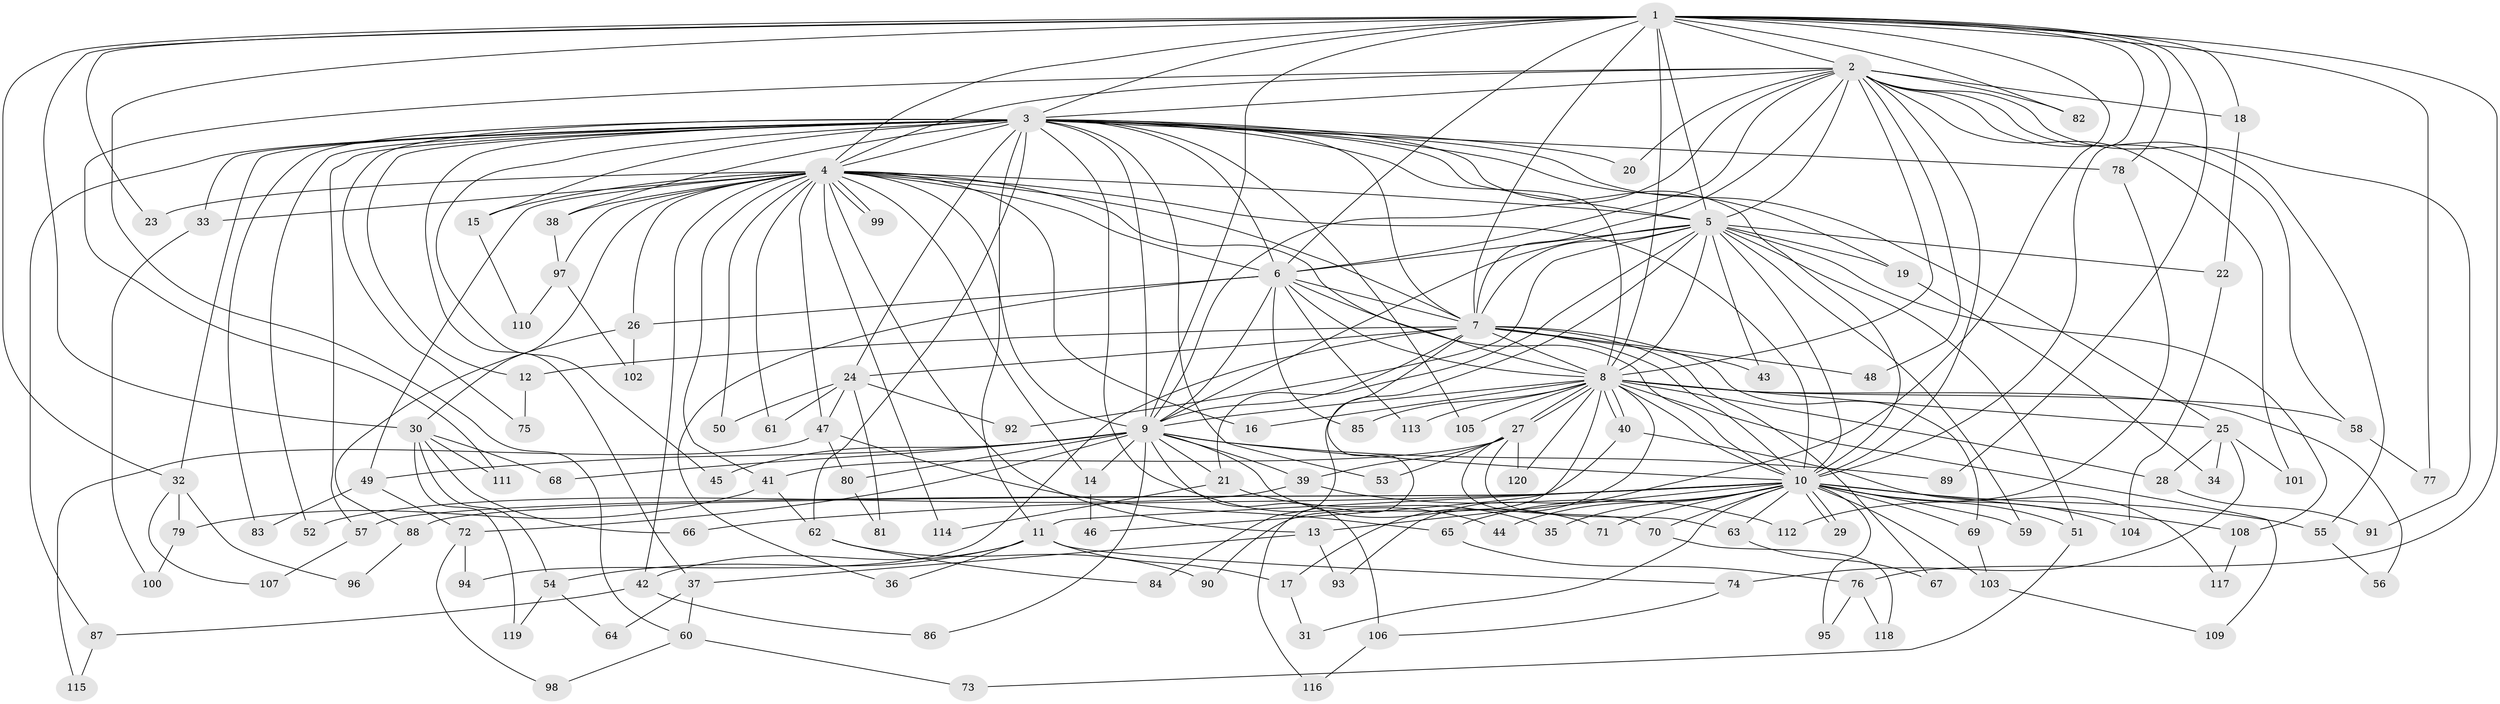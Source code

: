 // Generated by graph-tools (version 1.1) at 2025/34/03/09/25 02:34:36]
// undirected, 120 vertices, 265 edges
graph export_dot {
graph [start="1"]
  node [color=gray90,style=filled];
  1;
  2;
  3;
  4;
  5;
  6;
  7;
  8;
  9;
  10;
  11;
  12;
  13;
  14;
  15;
  16;
  17;
  18;
  19;
  20;
  21;
  22;
  23;
  24;
  25;
  26;
  27;
  28;
  29;
  30;
  31;
  32;
  33;
  34;
  35;
  36;
  37;
  38;
  39;
  40;
  41;
  42;
  43;
  44;
  45;
  46;
  47;
  48;
  49;
  50;
  51;
  52;
  53;
  54;
  55;
  56;
  57;
  58;
  59;
  60;
  61;
  62;
  63;
  64;
  65;
  66;
  67;
  68;
  69;
  70;
  71;
  72;
  73;
  74;
  75;
  76;
  77;
  78;
  79;
  80;
  81;
  82;
  83;
  84;
  85;
  86;
  87;
  88;
  89;
  90;
  91;
  92;
  93;
  94;
  95;
  96;
  97;
  98;
  99;
  100;
  101;
  102;
  103;
  104;
  105;
  106;
  107;
  108;
  109;
  110;
  111;
  112;
  113;
  114;
  115;
  116;
  117;
  118;
  119;
  120;
  1 -- 2;
  1 -- 3;
  1 -- 4;
  1 -- 5;
  1 -- 6;
  1 -- 7;
  1 -- 8;
  1 -- 9;
  1 -- 10;
  1 -- 18;
  1 -- 23;
  1 -- 30;
  1 -- 32;
  1 -- 60;
  1 -- 76;
  1 -- 77;
  1 -- 78;
  1 -- 82;
  1 -- 89;
  1 -- 93;
  2 -- 3;
  2 -- 4;
  2 -- 5;
  2 -- 6;
  2 -- 7;
  2 -- 8;
  2 -- 9;
  2 -- 10;
  2 -- 18;
  2 -- 20;
  2 -- 48;
  2 -- 55;
  2 -- 58;
  2 -- 82;
  2 -- 91;
  2 -- 101;
  2 -- 111;
  3 -- 4;
  3 -- 5;
  3 -- 6;
  3 -- 7;
  3 -- 8;
  3 -- 9;
  3 -- 10;
  3 -- 11;
  3 -- 12;
  3 -- 15;
  3 -- 19;
  3 -- 20;
  3 -- 24;
  3 -- 25;
  3 -- 32;
  3 -- 33;
  3 -- 37;
  3 -- 38;
  3 -- 44;
  3 -- 45;
  3 -- 52;
  3 -- 53;
  3 -- 57;
  3 -- 62;
  3 -- 75;
  3 -- 78;
  3 -- 83;
  3 -- 87;
  3 -- 105;
  4 -- 5;
  4 -- 6;
  4 -- 7;
  4 -- 8;
  4 -- 9;
  4 -- 10;
  4 -- 13;
  4 -- 14;
  4 -- 15;
  4 -- 16;
  4 -- 23;
  4 -- 26;
  4 -- 30;
  4 -- 33;
  4 -- 38;
  4 -- 41;
  4 -- 42;
  4 -- 47;
  4 -- 49;
  4 -- 50;
  4 -- 61;
  4 -- 97;
  4 -- 99;
  4 -- 99;
  4 -- 114;
  5 -- 6;
  5 -- 7;
  5 -- 8;
  5 -- 9;
  5 -- 10;
  5 -- 19;
  5 -- 21;
  5 -- 22;
  5 -- 43;
  5 -- 51;
  5 -- 59;
  5 -- 84;
  5 -- 92;
  5 -- 108;
  6 -- 7;
  6 -- 8;
  6 -- 9;
  6 -- 10;
  6 -- 26;
  6 -- 36;
  6 -- 85;
  6 -- 113;
  7 -- 8;
  7 -- 9;
  7 -- 10;
  7 -- 12;
  7 -- 24;
  7 -- 43;
  7 -- 48;
  7 -- 67;
  7 -- 69;
  7 -- 94;
  7 -- 116;
  8 -- 9;
  8 -- 10;
  8 -- 16;
  8 -- 17;
  8 -- 25;
  8 -- 27;
  8 -- 27;
  8 -- 28;
  8 -- 40;
  8 -- 40;
  8 -- 56;
  8 -- 58;
  8 -- 85;
  8 -- 90;
  8 -- 105;
  8 -- 109;
  8 -- 113;
  8 -- 120;
  9 -- 10;
  9 -- 14;
  9 -- 21;
  9 -- 39;
  9 -- 45;
  9 -- 49;
  9 -- 68;
  9 -- 71;
  9 -- 72;
  9 -- 80;
  9 -- 86;
  9 -- 89;
  9 -- 106;
  10 -- 11;
  10 -- 13;
  10 -- 29;
  10 -- 29;
  10 -- 31;
  10 -- 35;
  10 -- 44;
  10 -- 51;
  10 -- 55;
  10 -- 57;
  10 -- 59;
  10 -- 63;
  10 -- 65;
  10 -- 66;
  10 -- 69;
  10 -- 70;
  10 -- 71;
  10 -- 88;
  10 -- 95;
  10 -- 103;
  10 -- 104;
  10 -- 108;
  11 -- 17;
  11 -- 36;
  11 -- 42;
  11 -- 54;
  11 -- 74;
  12 -- 75;
  13 -- 37;
  13 -- 93;
  14 -- 46;
  15 -- 110;
  17 -- 31;
  18 -- 22;
  19 -- 34;
  21 -- 35;
  21 -- 114;
  22 -- 104;
  24 -- 47;
  24 -- 50;
  24 -- 61;
  24 -- 81;
  24 -- 92;
  25 -- 28;
  25 -- 34;
  25 -- 74;
  25 -- 101;
  26 -- 88;
  26 -- 102;
  27 -- 39;
  27 -- 41;
  27 -- 53;
  27 -- 63;
  27 -- 70;
  27 -- 120;
  28 -- 91;
  30 -- 54;
  30 -- 66;
  30 -- 68;
  30 -- 111;
  30 -- 119;
  32 -- 79;
  32 -- 96;
  32 -- 107;
  33 -- 100;
  37 -- 60;
  37 -- 64;
  38 -- 97;
  39 -- 52;
  39 -- 112;
  40 -- 46;
  40 -- 117;
  41 -- 62;
  41 -- 79;
  42 -- 86;
  42 -- 87;
  47 -- 65;
  47 -- 80;
  47 -- 115;
  49 -- 72;
  49 -- 83;
  51 -- 73;
  54 -- 64;
  54 -- 119;
  55 -- 56;
  57 -- 107;
  58 -- 77;
  60 -- 73;
  60 -- 98;
  62 -- 84;
  62 -- 90;
  63 -- 67;
  65 -- 76;
  69 -- 103;
  70 -- 118;
  72 -- 94;
  72 -- 98;
  74 -- 106;
  76 -- 95;
  76 -- 118;
  78 -- 112;
  79 -- 100;
  80 -- 81;
  87 -- 115;
  88 -- 96;
  97 -- 102;
  97 -- 110;
  103 -- 109;
  106 -- 116;
  108 -- 117;
}
